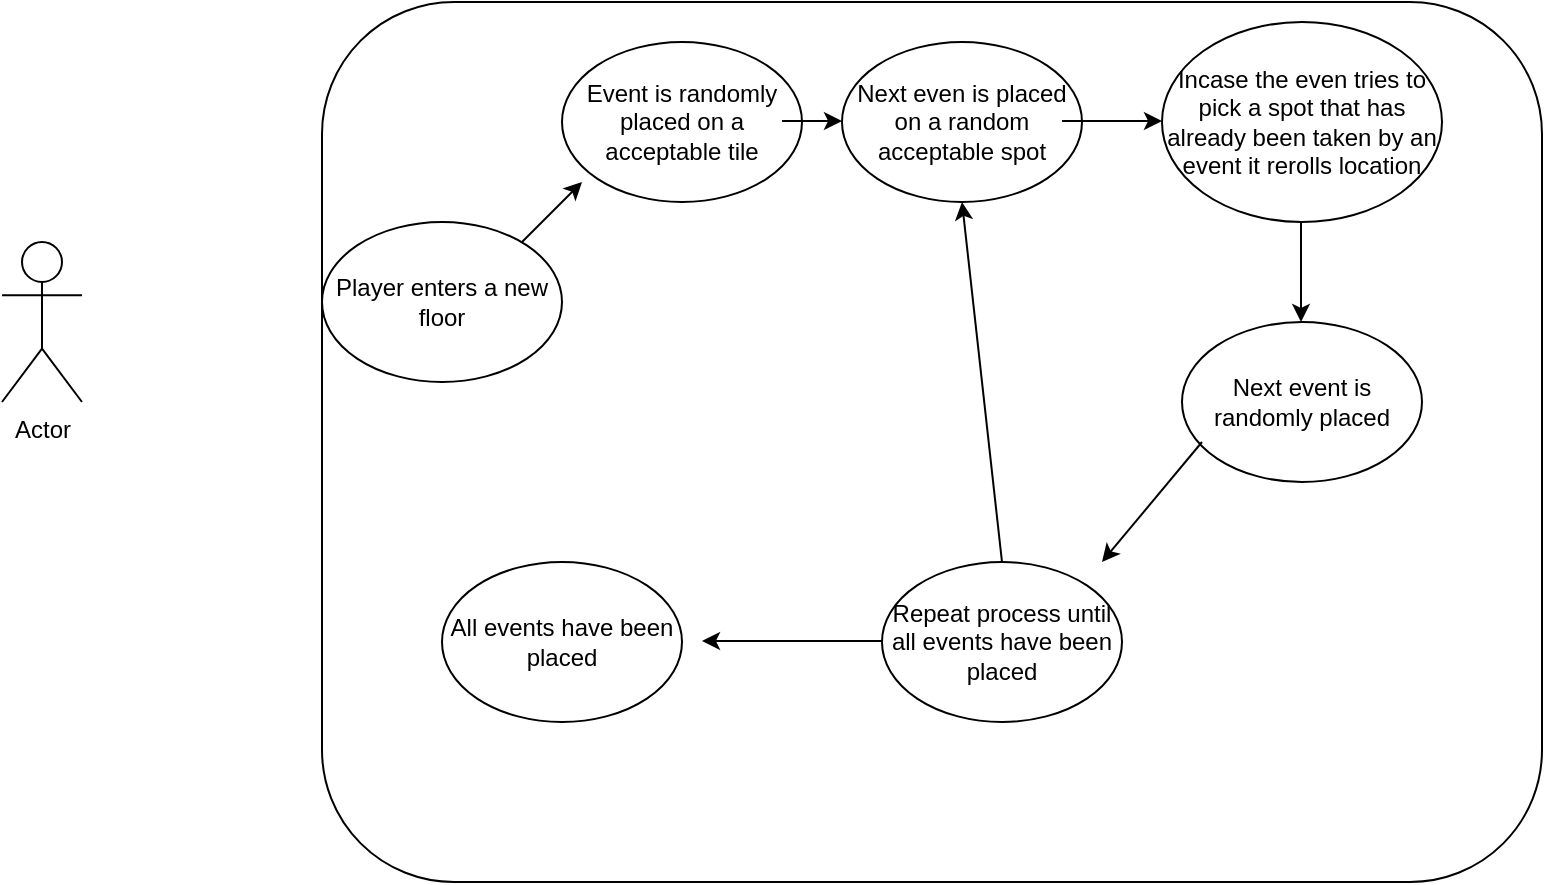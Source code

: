 <mxfile version="24.8.6">
  <diagram name="Page-1" id="DcJrfDeWkj5--GvmNkAw">
    <mxGraphModel dx="1050" dy="491" grid="1" gridSize="10" guides="1" tooltips="1" connect="1" arrows="1" fold="1" page="1" pageScale="1" pageWidth="850" pageHeight="1100" math="0" shadow="0">
      <root>
        <mxCell id="0" />
        <mxCell id="1" parent="0" />
        <mxCell id="yV2NKGVU8kxdVQWzcEJJ-1" value="Actor" style="shape=umlActor;verticalLabelPosition=bottom;verticalAlign=top;html=1;outlineConnect=0;" vertex="1" parent="1">
          <mxGeometry x="40" y="160" width="40" height="80" as="geometry" />
        </mxCell>
        <mxCell id="yV2NKGVU8kxdVQWzcEJJ-2" value="" style="rounded=1;whiteSpace=wrap;html=1;" vertex="1" parent="1">
          <mxGeometry x="200" y="40" width="610" height="440" as="geometry" />
        </mxCell>
        <mxCell id="yV2NKGVU8kxdVQWzcEJJ-3" value="Player enters a new floor" style="ellipse;whiteSpace=wrap;html=1;" vertex="1" parent="1">
          <mxGeometry x="200" y="150" width="120" height="80" as="geometry" />
        </mxCell>
        <mxCell id="yV2NKGVU8kxdVQWzcEJJ-4" value="Event is randomly placed on a acceptable tile " style="ellipse;whiteSpace=wrap;html=1;" vertex="1" parent="1">
          <mxGeometry x="320" y="60" width="120" height="80" as="geometry" />
        </mxCell>
        <mxCell id="yV2NKGVU8kxdVQWzcEJJ-5" value="" style="endArrow=classic;html=1;rounded=0;" edge="1" parent="1">
          <mxGeometry width="50" height="50" relative="1" as="geometry">
            <mxPoint x="300" y="160" as="sourcePoint" />
            <mxPoint x="330" y="130" as="targetPoint" />
          </mxGeometry>
        </mxCell>
        <mxCell id="yV2NKGVU8kxdVQWzcEJJ-6" value="Next even is placed on a random acceptable spot" style="ellipse;whiteSpace=wrap;html=1;" vertex="1" parent="1">
          <mxGeometry x="460" y="60" width="120" height="80" as="geometry" />
        </mxCell>
        <mxCell id="yV2NKGVU8kxdVQWzcEJJ-7" value="Incase the even tries to pick a spot that has already been taken by an event it rerolls location" style="ellipse;whiteSpace=wrap;html=1;" vertex="1" parent="1">
          <mxGeometry x="620" y="50" width="140" height="100" as="geometry" />
        </mxCell>
        <mxCell id="yV2NKGVU8kxdVQWzcEJJ-8" value="Next event is randomly placed" style="ellipse;whiteSpace=wrap;html=1;" vertex="1" parent="1">
          <mxGeometry x="630" y="200" width="120" height="80" as="geometry" />
        </mxCell>
        <mxCell id="yV2NKGVU8kxdVQWzcEJJ-9" value="Repeat process until all events have been placed" style="ellipse;whiteSpace=wrap;html=1;" vertex="1" parent="1">
          <mxGeometry x="480" y="320" width="120" height="80" as="geometry" />
        </mxCell>
        <mxCell id="yV2NKGVU8kxdVQWzcEJJ-10" value="" style="endArrow=classic;html=1;rounded=0;" edge="1" parent="1">
          <mxGeometry width="50" height="50" relative="1" as="geometry">
            <mxPoint x="640" y="260" as="sourcePoint" />
            <mxPoint x="590" y="320" as="targetPoint" />
          </mxGeometry>
        </mxCell>
        <mxCell id="yV2NKGVU8kxdVQWzcEJJ-11" value="" style="endArrow=classic;html=1;rounded=0;" edge="1" parent="1">
          <mxGeometry width="50" height="50" relative="1" as="geometry">
            <mxPoint x="430" y="99.5" as="sourcePoint" />
            <mxPoint x="460" y="99.5" as="targetPoint" />
          </mxGeometry>
        </mxCell>
        <mxCell id="yV2NKGVU8kxdVQWzcEJJ-13" value="" style="endArrow=classic;html=1;rounded=0;" edge="1" parent="1">
          <mxGeometry width="50" height="50" relative="1" as="geometry">
            <mxPoint x="570" y="99.5" as="sourcePoint" />
            <mxPoint x="620" y="99.5" as="targetPoint" />
          </mxGeometry>
        </mxCell>
        <mxCell id="yV2NKGVU8kxdVQWzcEJJ-14" value="" style="endArrow=classic;html=1;rounded=0;" edge="1" parent="1">
          <mxGeometry width="50" height="50" relative="1" as="geometry">
            <mxPoint x="689.5" y="150" as="sourcePoint" />
            <mxPoint x="689.5" y="200" as="targetPoint" />
          </mxGeometry>
        </mxCell>
        <mxCell id="yV2NKGVU8kxdVQWzcEJJ-15" value="" style="endArrow=classic;html=1;rounded=0;" edge="1" parent="1">
          <mxGeometry width="50" height="50" relative="1" as="geometry">
            <mxPoint x="480" y="359.5" as="sourcePoint" />
            <mxPoint x="390" y="359.5" as="targetPoint" />
          </mxGeometry>
        </mxCell>
        <mxCell id="yV2NKGVU8kxdVQWzcEJJ-16" value="All events have been placed" style="ellipse;whiteSpace=wrap;html=1;" vertex="1" parent="1">
          <mxGeometry x="260" y="320" width="120" height="80" as="geometry" />
        </mxCell>
        <mxCell id="yV2NKGVU8kxdVQWzcEJJ-17" value="" style="endArrow=classic;html=1;rounded=0;entryX=0.5;entryY=1;entryDx=0;entryDy=0;" edge="1" parent="1" target="yV2NKGVU8kxdVQWzcEJJ-6">
          <mxGeometry width="50" height="50" relative="1" as="geometry">
            <mxPoint x="540" y="320" as="sourcePoint" />
            <mxPoint x="590" y="270" as="targetPoint" />
          </mxGeometry>
        </mxCell>
      </root>
    </mxGraphModel>
  </diagram>
</mxfile>
